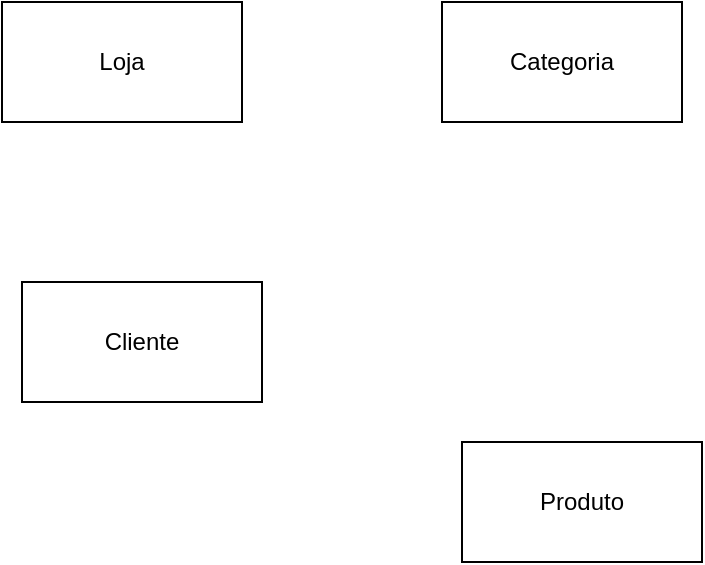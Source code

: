 <mxfile version="14.9.3" type="device"><diagram id="hjTzOcqosV7FOE3fyR5T" name="MER"><mxGraphModel dx="425" dy="481" grid="1" gridSize="10" guides="1" tooltips="1" connect="1" arrows="1" fold="1" page="1" pageScale="1" pageWidth="827" pageHeight="1169" math="0" shadow="0"><root><mxCell id="0"/><mxCell id="1" parent="0"/><mxCell id="qORjjG4uh2zCC-a0B9Lu-1" value="Loja" style="rounded=0;whiteSpace=wrap;html=1;" vertex="1" parent="1"><mxGeometry x="90" y="20" width="120" height="60" as="geometry"/></mxCell><mxCell id="qORjjG4uh2zCC-a0B9Lu-2" value="Categoria" style="rounded=0;whiteSpace=wrap;html=1;" vertex="1" parent="1"><mxGeometry x="310" y="20" width="120" height="60" as="geometry"/></mxCell><mxCell id="qORjjG4uh2zCC-a0B9Lu-3" value="Produto" style="rounded=0;whiteSpace=wrap;html=1;" vertex="1" parent="1"><mxGeometry x="320" y="240" width="120" height="60" as="geometry"/></mxCell><mxCell id="qORjjG4uh2zCC-a0B9Lu-4" value="Cliente" style="whiteSpace=wrap;html=1;" vertex="1" parent="1"><mxGeometry x="100" y="160" width="120" height="60" as="geometry"/></mxCell></root></mxGraphModel></diagram></mxfile>